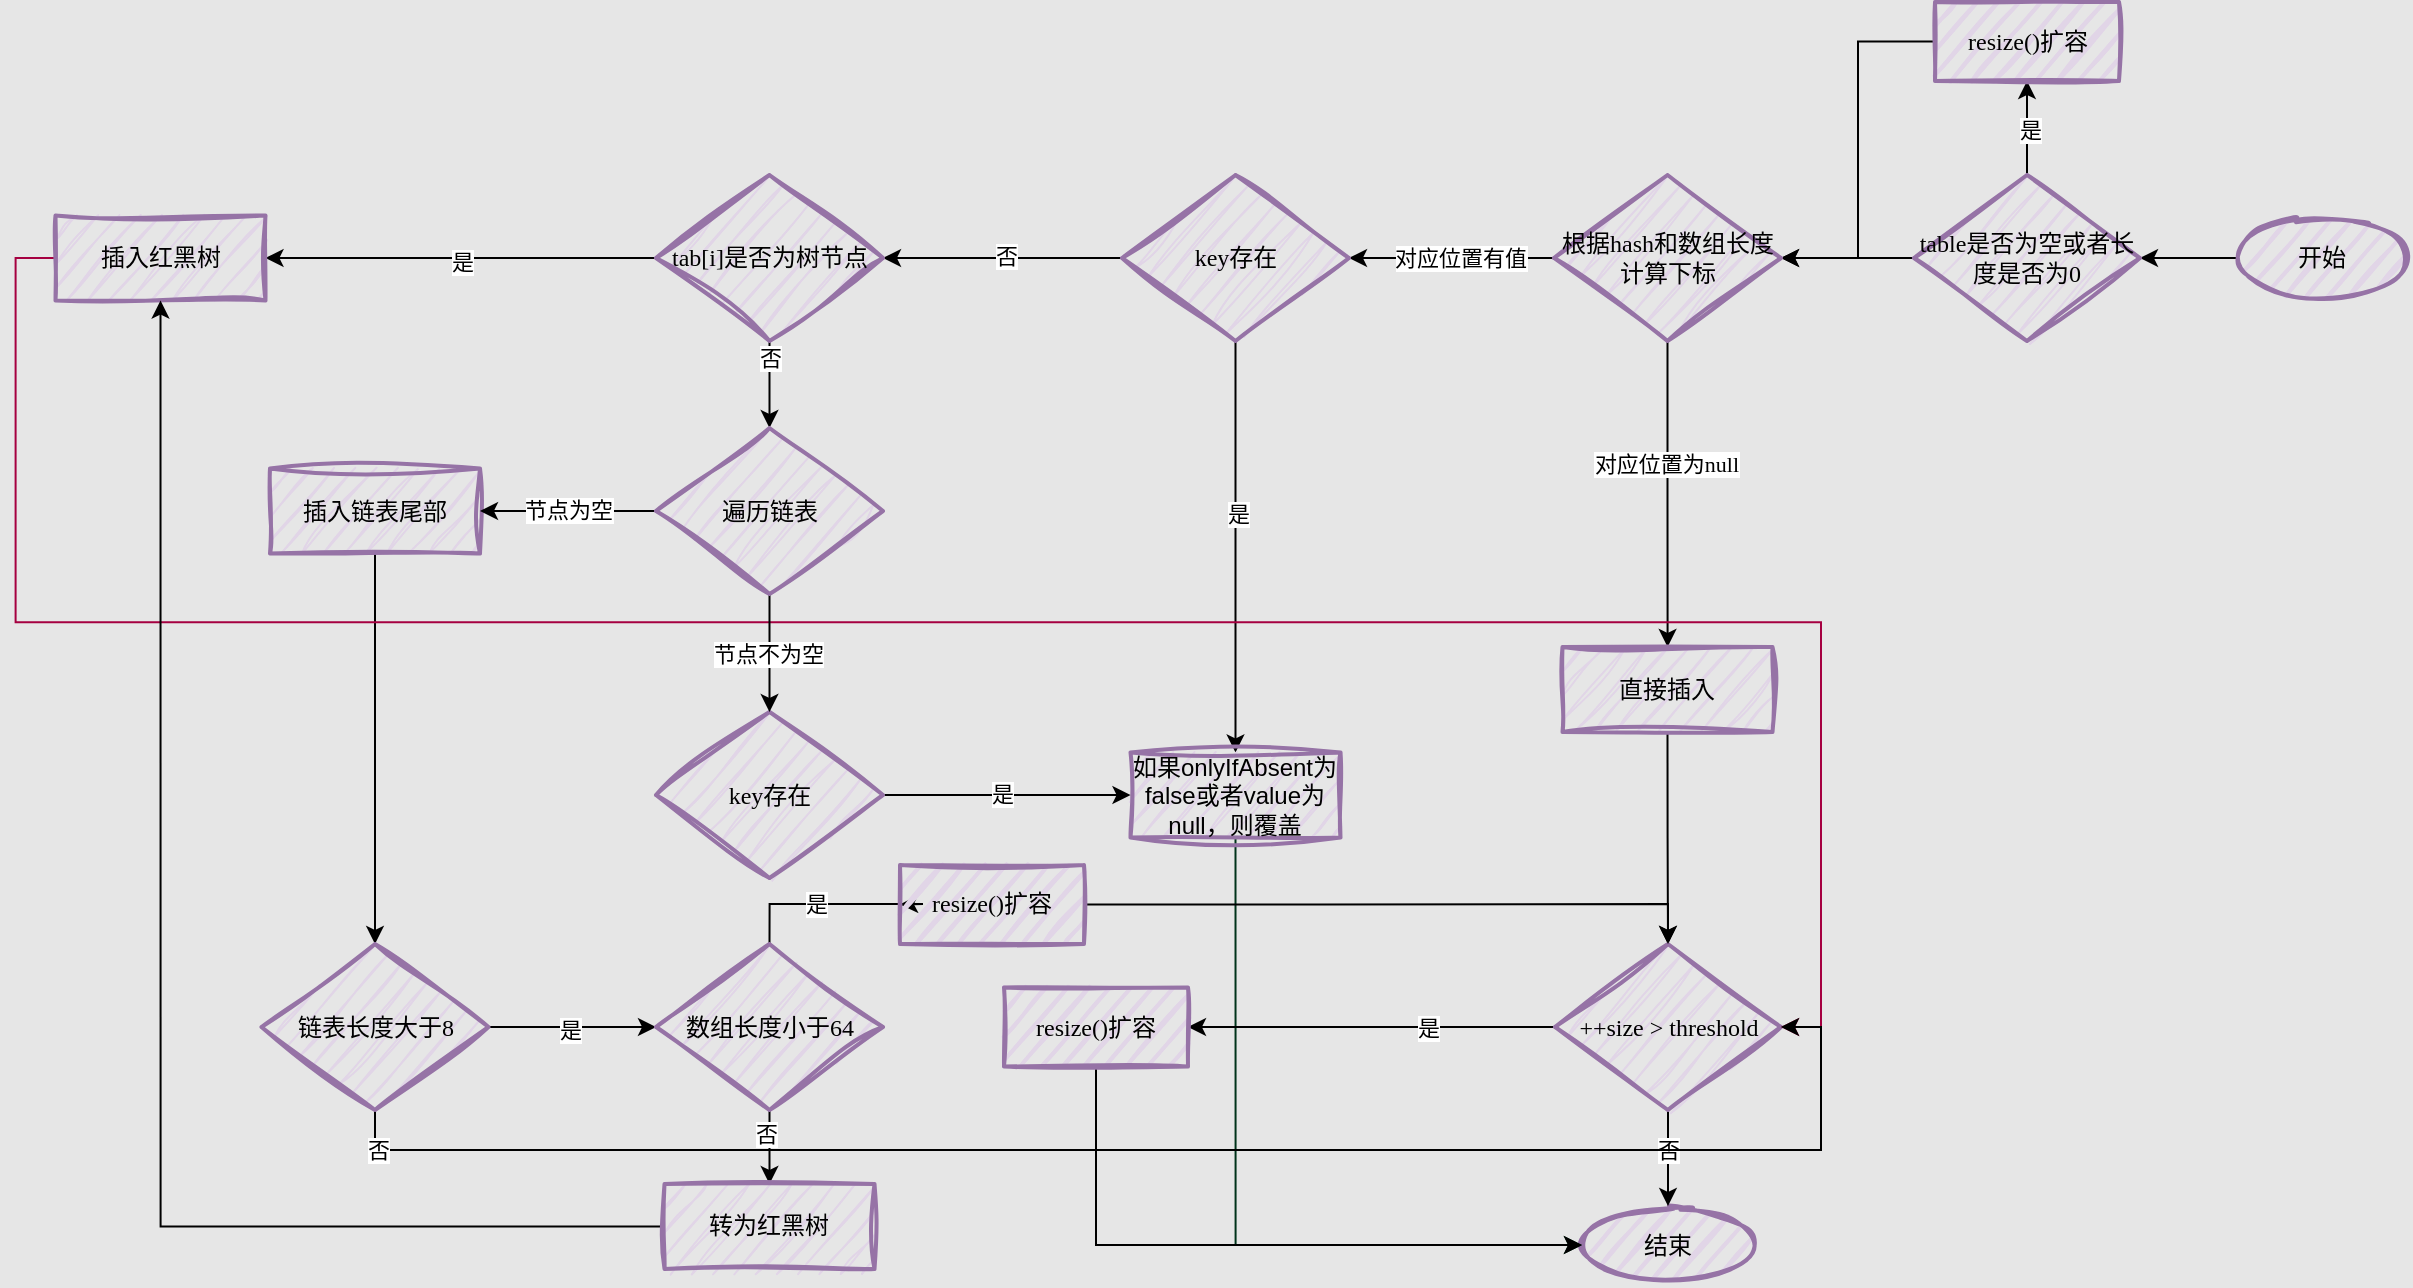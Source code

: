 <mxfile version="21.7.4" type="github">
  <diagram name="第 1 页" id="bikJFkHqPia4WHgkiH0g">
    <mxGraphModel dx="1434" dy="750" grid="0" gridSize="10" guides="1" tooltips="1" connect="1" arrows="1" fold="1" page="1" pageScale="1" pageWidth="3300" pageHeight="4681" background="#E6E6E6" math="0" shadow="0">
      <root>
        <mxCell id="0" />
        <mxCell id="1" parent="0" />
        <mxCell id="T4SQX62HLSEemlkJclcz-105" style="edgeStyle=orthogonalEdgeStyle;rounded=0;orthogonalLoop=1;jettySize=auto;html=1;exitX=0;exitY=0.5;exitDx=0;exitDy=0;entryX=1;entryY=0.5;entryDx=0;entryDy=0;" edge="1" parent="1" source="T4SQX62HLSEemlkJclcz-1" target="T4SQX62HLSEemlkJclcz-3">
          <mxGeometry relative="1" as="geometry" />
        </mxCell>
        <mxCell id="T4SQX62HLSEemlkJclcz-1" value="&lt;font face=&quot;Comic Sans MS&quot;&gt;开始&lt;/font&gt;" style="ellipse;whiteSpace=wrap;html=1;strokeWidth=2;fillWeight=2;hachureGap=8;fillColor=#e1d5e7;fillStyle=dots;sketch=1;strokeColor=#9673a6;" vertex="1" parent="1">
          <mxGeometry x="1236" y="678.5" width="86" height="39" as="geometry" />
        </mxCell>
        <mxCell id="T4SQX62HLSEemlkJclcz-2" value="&lt;font face=&quot;Comic Sans MS&quot;&gt;结束&lt;/font&gt;" style="ellipse;whiteSpace=wrap;html=1;strokeWidth=2;fillWeight=2;hachureGap=8;fillColor=#e1d5e7;fillStyle=dots;sketch=1;strokeColor=#9673a6;" vertex="1" parent="1">
          <mxGeometry x="909" y="1172" width="86" height="39" as="geometry" />
        </mxCell>
        <mxCell id="T4SQX62HLSEemlkJclcz-12" value="" style="edgeStyle=orthogonalEdgeStyle;rounded=0;orthogonalLoop=1;jettySize=auto;html=1;" edge="1" parent="1" source="T4SQX62HLSEemlkJclcz-3" target="T4SQX62HLSEemlkJclcz-11">
          <mxGeometry relative="1" as="geometry" />
        </mxCell>
        <mxCell id="T4SQX62HLSEemlkJclcz-106" style="edgeStyle=orthogonalEdgeStyle;rounded=0;orthogonalLoop=1;jettySize=auto;html=1;exitX=0.5;exitY=0;exitDx=0;exitDy=0;entryX=0.5;entryY=1;entryDx=0;entryDy=0;" edge="1" parent="1" source="T4SQX62HLSEemlkJclcz-3" target="T4SQX62HLSEemlkJclcz-6">
          <mxGeometry relative="1" as="geometry" />
        </mxCell>
        <mxCell id="T4SQX62HLSEemlkJclcz-107" value="是" style="edgeLabel;html=1;align=center;verticalAlign=middle;resizable=0;points=[];" vertex="1" connectable="0" parent="T4SQX62HLSEemlkJclcz-106">
          <mxGeometry x="-0.033" relative="1" as="geometry">
            <mxPoint x="1" as="offset" />
          </mxGeometry>
        </mxCell>
        <mxCell id="T4SQX62HLSEemlkJclcz-3" value="&lt;font face=&quot;Comic Sans MS&quot;&gt;table是否为空或者长度是否为0&lt;/font&gt;" style="rhombus;whiteSpace=wrap;html=1;sketch=1;curveFitting=1;jiggle=2;fillColor=#e1d5e7;strokeColor=#9673a6;strokeWidth=2;" vertex="1" parent="1">
          <mxGeometry x="1075" y="656.5" width="113" height="83" as="geometry" />
        </mxCell>
        <mxCell id="T4SQX62HLSEemlkJclcz-108" style="edgeStyle=orthogonalEdgeStyle;rounded=0;orthogonalLoop=1;jettySize=auto;html=1;exitX=0;exitY=0.5;exitDx=0;exitDy=0;entryX=1;entryY=0.5;entryDx=0;entryDy=0;" edge="1" parent="1" source="T4SQX62HLSEemlkJclcz-6" target="T4SQX62HLSEemlkJclcz-11">
          <mxGeometry relative="1" as="geometry" />
        </mxCell>
        <mxCell id="T4SQX62HLSEemlkJclcz-6" value="&lt;font face=&quot;Comic Sans MS&quot;&gt;resize()扩容&lt;/font&gt;" style="whiteSpace=wrap;html=1;fillColor=#e1d5e7;strokeColor=#9673a6;strokeWidth=2;fillWeight=2;hachureGap=8;fillStyle=dots;sketch=1;" vertex="1" parent="1">
          <mxGeometry x="1085.5" y="570" width="92" height="39.5" as="geometry" />
        </mxCell>
        <mxCell id="T4SQX62HLSEemlkJclcz-14" value="" style="edgeStyle=orthogonalEdgeStyle;rounded=0;orthogonalLoop=1;jettySize=auto;html=1;" edge="1" parent="1" source="T4SQX62HLSEemlkJclcz-11" target="T4SQX62HLSEemlkJclcz-13">
          <mxGeometry relative="1" as="geometry" />
        </mxCell>
        <mxCell id="T4SQX62HLSEemlkJclcz-15" value="&lt;font face=&quot;Comic Sans MS&quot;&gt;对应位置为null&lt;/font&gt;" style="edgeLabel;html=1;align=center;verticalAlign=middle;resizable=0;points=[];" vertex="1" connectable="0" parent="T4SQX62HLSEemlkJclcz-14">
          <mxGeometry x="-0.2" y="-1" relative="1" as="geometry">
            <mxPoint as="offset" />
          </mxGeometry>
        </mxCell>
        <mxCell id="T4SQX62HLSEemlkJclcz-17" value="" style="edgeStyle=orthogonalEdgeStyle;rounded=0;orthogonalLoop=1;jettySize=auto;html=1;" edge="1" parent="1" source="T4SQX62HLSEemlkJclcz-11" target="T4SQX62HLSEemlkJclcz-16">
          <mxGeometry relative="1" as="geometry" />
        </mxCell>
        <mxCell id="T4SQX62HLSEemlkJclcz-18" value="对应位置有值" style="edgeLabel;html=1;align=center;verticalAlign=middle;resizable=0;points=[];" vertex="1" connectable="0" parent="T4SQX62HLSEemlkJclcz-17">
          <mxGeometry x="-0.073" y="-1" relative="1" as="geometry">
            <mxPoint y="1" as="offset" />
          </mxGeometry>
        </mxCell>
        <mxCell id="T4SQX62HLSEemlkJclcz-11" value="&lt;font face=&quot;Comic Sans MS&quot;&gt;根据hash和数组长度计算下标&lt;/font&gt;" style="rhombus;whiteSpace=wrap;html=1;fillColor=#e1d5e7;strokeColor=#9673a6;sketch=1;curveFitting=1;jiggle=2;strokeWidth=2;" vertex="1" parent="1">
          <mxGeometry x="895" y="656.5" width="113.5" height="83" as="geometry" />
        </mxCell>
        <mxCell id="T4SQX62HLSEemlkJclcz-50" style="edgeStyle=orthogonalEdgeStyle;rounded=0;orthogonalLoop=1;jettySize=auto;html=1;exitX=0.5;exitY=1;exitDx=0;exitDy=0;entryX=0.5;entryY=0;entryDx=0;entryDy=0;" edge="1" parent="1" source="T4SQX62HLSEemlkJclcz-13" target="T4SQX62HLSEemlkJclcz-25">
          <mxGeometry relative="1" as="geometry" />
        </mxCell>
        <mxCell id="T4SQX62HLSEemlkJclcz-13" value="直接插入" style="whiteSpace=wrap;html=1;fillColor=#e1d5e7;strokeColor=#9673a6;sketch=1;curveFitting=1;jiggle=2;strokeWidth=2;" vertex="1" parent="1">
          <mxGeometry x="899.25" y="892.5" width="105" height="42.5" as="geometry" />
        </mxCell>
        <mxCell id="T4SQX62HLSEemlkJclcz-20" style="edgeStyle=orthogonalEdgeStyle;rounded=0;orthogonalLoop=1;jettySize=auto;html=1;exitX=0.5;exitY=1;exitDx=0;exitDy=0;entryX=0.5;entryY=0;entryDx=0;entryDy=0;" edge="1" parent="1" source="T4SQX62HLSEemlkJclcz-16" target="T4SQX62HLSEemlkJclcz-19">
          <mxGeometry relative="1" as="geometry" />
        </mxCell>
        <mxCell id="T4SQX62HLSEemlkJclcz-60" value="&lt;font face=&quot;Comic Sans MS&quot;&gt;是&lt;/font&gt;" style="edgeLabel;html=1;align=center;verticalAlign=middle;resizable=0;points=[];" vertex="1" connectable="0" parent="T4SQX62HLSEemlkJclcz-20">
          <mxGeometry x="-0.157" y="1" relative="1" as="geometry">
            <mxPoint as="offset" />
          </mxGeometry>
        </mxCell>
        <mxCell id="T4SQX62HLSEemlkJclcz-35" value="" style="edgeStyle=orthogonalEdgeStyle;rounded=0;orthogonalLoop=1;jettySize=auto;html=1;" edge="1" parent="1" source="T4SQX62HLSEemlkJclcz-16" target="T4SQX62HLSEemlkJclcz-34">
          <mxGeometry relative="1" as="geometry" />
        </mxCell>
        <mxCell id="T4SQX62HLSEemlkJclcz-61" value="&lt;font face=&quot;Comic Sans MS&quot;&gt;否&lt;/font&gt;" style="edgeLabel;html=1;align=center;verticalAlign=middle;resizable=0;points=[];" vertex="1" connectable="0" parent="T4SQX62HLSEemlkJclcz-35">
          <mxGeometry x="-0.029" y="-1" relative="1" as="geometry">
            <mxPoint as="offset" />
          </mxGeometry>
        </mxCell>
        <mxCell id="T4SQX62HLSEemlkJclcz-16" value="&lt;font face=&quot;Comic Sans MS&quot;&gt;key存在&lt;/font&gt;" style="rhombus;whiteSpace=wrap;html=1;fillColor=#e1d5e7;strokeColor=#9673a6;sketch=1;curveFitting=1;jiggle=2;strokeWidth=2;" vertex="1" parent="1">
          <mxGeometry x="679" y="656.5" width="113.5" height="83" as="geometry" />
        </mxCell>
        <mxCell id="T4SQX62HLSEemlkJclcz-48" style="edgeStyle=orthogonalEdgeStyle;rounded=0;orthogonalLoop=1;jettySize=auto;html=1;exitX=0.5;exitY=1;exitDx=0;exitDy=0;entryX=0;entryY=0.5;entryDx=0;entryDy=0;fillColor=#a0522d;strokeColor=#00331A;" edge="1" parent="1" source="T4SQX62HLSEemlkJclcz-19" target="T4SQX62HLSEemlkJclcz-2">
          <mxGeometry relative="1" as="geometry" />
        </mxCell>
        <mxCell id="T4SQX62HLSEemlkJclcz-19" value="如果onlyIfAbsent为false或者value为null，则覆盖" style="whiteSpace=wrap;html=1;fillColor=#e1d5e7;strokeColor=#9673a6;sketch=1;curveFitting=1;jiggle=2;strokeWidth=2;" vertex="1" parent="1">
          <mxGeometry x="683.25" y="945.25" width="105" height="42.5" as="geometry" />
        </mxCell>
        <mxCell id="T4SQX62HLSEemlkJclcz-57" style="edgeStyle=orthogonalEdgeStyle;rounded=0;orthogonalLoop=1;jettySize=auto;html=1;exitX=0.5;exitY=1;exitDx=0;exitDy=0;" edge="1" parent="1" source="T4SQX62HLSEemlkJclcz-25" target="T4SQX62HLSEemlkJclcz-2">
          <mxGeometry relative="1" as="geometry" />
        </mxCell>
        <mxCell id="T4SQX62HLSEemlkJclcz-58" value="否" style="edgeLabel;html=1;align=center;verticalAlign=middle;resizable=0;points=[];" vertex="1" connectable="0" parent="T4SQX62HLSEemlkJclcz-57">
          <mxGeometry x="-0.175" relative="1" as="geometry">
            <mxPoint as="offset" />
          </mxGeometry>
        </mxCell>
        <mxCell id="T4SQX62HLSEemlkJclcz-94" style="edgeStyle=orthogonalEdgeStyle;rounded=0;orthogonalLoop=1;jettySize=auto;html=1;exitX=0;exitY=0.5;exitDx=0;exitDy=0;entryX=1;entryY=0.5;entryDx=0;entryDy=0;" edge="1" parent="1" source="T4SQX62HLSEemlkJclcz-25" target="T4SQX62HLSEemlkJclcz-92">
          <mxGeometry relative="1" as="geometry" />
        </mxCell>
        <mxCell id="T4SQX62HLSEemlkJclcz-95" value="是" style="edgeLabel;html=1;align=center;verticalAlign=middle;resizable=0;points=[];" vertex="1" connectable="0" parent="T4SQX62HLSEemlkJclcz-94">
          <mxGeometry x="-0.303" relative="1" as="geometry">
            <mxPoint as="offset" />
          </mxGeometry>
        </mxCell>
        <mxCell id="T4SQX62HLSEemlkJclcz-25" value="&lt;font face=&quot;Comic Sans MS&quot;&gt;++size &amp;gt; threshold&lt;/font&gt;" style="rhombus;whiteSpace=wrap;html=1;sketch=1;curveFitting=1;jiggle=2;fillColor=#e1d5e7;strokeColor=#9673a6;strokeWidth=2;" vertex="1" parent="1">
          <mxGeometry x="895.5" y="1041" width="113" height="83" as="geometry" />
        </mxCell>
        <mxCell id="T4SQX62HLSEemlkJclcz-64" style="edgeStyle=orthogonalEdgeStyle;rounded=0;orthogonalLoop=1;jettySize=auto;html=1;exitX=0;exitY=0.5;exitDx=0;exitDy=0;entryX=1;entryY=0.5;entryDx=0;entryDy=0;" edge="1" parent="1" source="T4SQX62HLSEemlkJclcz-34" target="T4SQX62HLSEemlkJclcz-63">
          <mxGeometry relative="1" as="geometry" />
        </mxCell>
        <mxCell id="T4SQX62HLSEemlkJclcz-65" value="是" style="edgeLabel;html=1;align=center;verticalAlign=middle;resizable=0;points=[];" vertex="1" connectable="0" parent="T4SQX62HLSEemlkJclcz-64">
          <mxGeometry y="2" relative="1" as="geometry">
            <mxPoint as="offset" />
          </mxGeometry>
        </mxCell>
        <mxCell id="T4SQX62HLSEemlkJclcz-76" style="edgeStyle=orthogonalEdgeStyle;rounded=0;orthogonalLoop=1;jettySize=auto;html=1;exitX=0.5;exitY=1;exitDx=0;exitDy=0;entryX=0.5;entryY=0;entryDx=0;entryDy=0;" edge="1" parent="1" source="T4SQX62HLSEemlkJclcz-34" target="T4SQX62HLSEemlkJclcz-70">
          <mxGeometry relative="1" as="geometry" />
        </mxCell>
        <mxCell id="T4SQX62HLSEemlkJclcz-78" value="否" style="edgeLabel;html=1;align=center;verticalAlign=middle;resizable=0;points=[];" vertex="1" connectable="0" parent="T4SQX62HLSEemlkJclcz-76">
          <mxGeometry x="-0.651" relative="1" as="geometry">
            <mxPoint y="1" as="offset" />
          </mxGeometry>
        </mxCell>
        <mxCell id="T4SQX62HLSEemlkJclcz-34" value="&lt;font face=&quot;Comic Sans MS&quot;&gt;tab[i]是否为树节点&lt;/font&gt;" style="rhombus;whiteSpace=wrap;html=1;fillColor=#e1d5e7;strokeColor=#9673a6;sketch=1;curveFitting=1;jiggle=2;strokeWidth=2;" vertex="1" parent="1">
          <mxGeometry x="446" y="656.5" width="113.5" height="83" as="geometry" />
        </mxCell>
        <mxCell id="T4SQX62HLSEemlkJclcz-46" style="edgeStyle=orthogonalEdgeStyle;rounded=0;orthogonalLoop=1;jettySize=auto;html=1;exitX=1;exitY=0.5;exitDx=0;exitDy=0;entryX=0;entryY=0.5;entryDx=0;entryDy=0;" edge="1" parent="1" source="T4SQX62HLSEemlkJclcz-38" target="T4SQX62HLSEemlkJclcz-19">
          <mxGeometry relative="1" as="geometry" />
        </mxCell>
        <mxCell id="T4SQX62HLSEemlkJclcz-47" value="是" style="edgeLabel;html=1;align=center;verticalAlign=middle;resizable=0;points=[];" vertex="1" connectable="0" parent="T4SQX62HLSEemlkJclcz-46">
          <mxGeometry x="-0.048" y="1" relative="1" as="geometry">
            <mxPoint as="offset" />
          </mxGeometry>
        </mxCell>
        <mxCell id="T4SQX62HLSEemlkJclcz-38" value="&lt;font face=&quot;Comic Sans MS&quot;&gt;key存在&lt;/font&gt;" style="rhombus;whiteSpace=wrap;html=1;fillColor=#e1d5e7;strokeColor=#9673a6;sketch=1;curveFitting=1;jiggle=2;strokeWidth=2;" vertex="1" parent="1">
          <mxGeometry x="446" y="925" width="113.5" height="83" as="geometry" />
        </mxCell>
        <mxCell id="T4SQX62HLSEemlkJclcz-88" style="edgeStyle=orthogonalEdgeStyle;rounded=0;orthogonalLoop=1;jettySize=auto;html=1;exitX=0.5;exitY=1;exitDx=0;exitDy=0;entryX=0.5;entryY=0;entryDx=0;entryDy=0;" edge="1" parent="1" source="T4SQX62HLSEemlkJclcz-42" target="T4SQX62HLSEemlkJclcz-66">
          <mxGeometry relative="1" as="geometry" />
        </mxCell>
        <mxCell id="T4SQX62HLSEemlkJclcz-42" value="插入链表尾部" style="whiteSpace=wrap;html=1;fillColor=#e1d5e7;strokeColor=#9673a6;sketch=1;curveFitting=1;jiggle=2;strokeWidth=2;" vertex="1" parent="1">
          <mxGeometry x="253" y="803.25" width="105" height="42.5" as="geometry" />
        </mxCell>
        <mxCell id="T4SQX62HLSEemlkJclcz-109" style="edgeStyle=orthogonalEdgeStyle;rounded=0;orthogonalLoop=1;jettySize=auto;html=1;exitX=0;exitY=0.5;exitDx=0;exitDy=0;entryX=1;entryY=0.5;entryDx=0;entryDy=0;fillColor=#d80073;strokeColor=#A50040;" edge="1" parent="1" source="T4SQX62HLSEemlkJclcz-63" target="T4SQX62HLSEemlkJclcz-25">
          <mxGeometry relative="1" as="geometry" />
        </mxCell>
        <mxCell id="T4SQX62HLSEemlkJclcz-63" value="插入红黑树" style="whiteSpace=wrap;html=1;fillColor=#e1d5e7;strokeColor=#9673a6;sketch=1;curveFitting=1;jiggle=2;strokeWidth=2;" vertex="1" parent="1">
          <mxGeometry x="145.75" y="676.75" width="105" height="42.5" as="geometry" />
        </mxCell>
        <mxCell id="T4SQX62HLSEemlkJclcz-90" style="edgeStyle=orthogonalEdgeStyle;rounded=0;orthogonalLoop=1;jettySize=auto;html=1;exitX=1;exitY=0.5;exitDx=0;exitDy=0;entryX=0;entryY=0.5;entryDx=0;entryDy=0;" edge="1" parent="1" source="T4SQX62HLSEemlkJclcz-66" target="T4SQX62HLSEemlkJclcz-89">
          <mxGeometry relative="1" as="geometry" />
        </mxCell>
        <mxCell id="T4SQX62HLSEemlkJclcz-91" value="是" style="edgeLabel;html=1;align=center;verticalAlign=middle;resizable=0;points=[];" vertex="1" connectable="0" parent="T4SQX62HLSEemlkJclcz-90">
          <mxGeometry x="-0.045" relative="1" as="geometry">
            <mxPoint y="1" as="offset" />
          </mxGeometry>
        </mxCell>
        <mxCell id="T4SQX62HLSEemlkJclcz-110" style="edgeStyle=orthogonalEdgeStyle;rounded=0;orthogonalLoop=1;jettySize=auto;html=1;exitX=0.5;exitY=1;exitDx=0;exitDy=0;entryX=1;entryY=0.5;entryDx=0;entryDy=0;" edge="1" parent="1" source="T4SQX62HLSEemlkJclcz-66" target="T4SQX62HLSEemlkJclcz-25">
          <mxGeometry relative="1" as="geometry" />
        </mxCell>
        <mxCell id="T4SQX62HLSEemlkJclcz-111" value="否" style="edgeLabel;html=1;align=center;verticalAlign=middle;resizable=0;points=[];" vertex="1" connectable="0" parent="T4SQX62HLSEemlkJclcz-110">
          <mxGeometry x="-0.948" relative="1" as="geometry">
            <mxPoint as="offset" />
          </mxGeometry>
        </mxCell>
        <mxCell id="T4SQX62HLSEemlkJclcz-66" value="&lt;font face=&quot;Comic Sans MS&quot;&gt;链表长度大于8&lt;/font&gt;" style="rhombus;whiteSpace=wrap;html=1;fillColor=#e1d5e7;strokeColor=#9673a6;sketch=1;curveFitting=1;jiggle=2;strokeWidth=2;" vertex="1" parent="1">
          <mxGeometry x="248.75" y="1041" width="113.5" height="83" as="geometry" />
        </mxCell>
        <mxCell id="T4SQX62HLSEemlkJclcz-84" style="edgeStyle=orthogonalEdgeStyle;rounded=0;orthogonalLoop=1;jettySize=auto;html=1;exitX=0.5;exitY=1;exitDx=0;exitDy=0;entryX=0.5;entryY=0;entryDx=0;entryDy=0;" edge="1" parent="1" source="T4SQX62HLSEemlkJclcz-70" target="T4SQX62HLSEemlkJclcz-38">
          <mxGeometry relative="1" as="geometry" />
        </mxCell>
        <mxCell id="T4SQX62HLSEemlkJclcz-85" value="节点不为空" style="edgeLabel;html=1;align=center;verticalAlign=middle;resizable=0;points=[];" vertex="1" connectable="0" parent="T4SQX62HLSEemlkJclcz-84">
          <mxGeometry x="-0.022" y="-1" relative="1" as="geometry">
            <mxPoint y="1" as="offset" />
          </mxGeometry>
        </mxCell>
        <mxCell id="T4SQX62HLSEemlkJclcz-102" style="edgeStyle=orthogonalEdgeStyle;rounded=0;orthogonalLoop=1;jettySize=auto;html=1;exitX=0;exitY=0.5;exitDx=0;exitDy=0;entryX=1;entryY=0.5;entryDx=0;entryDy=0;" edge="1" parent="1" source="T4SQX62HLSEemlkJclcz-70" target="T4SQX62HLSEemlkJclcz-42">
          <mxGeometry relative="1" as="geometry" />
        </mxCell>
        <mxCell id="T4SQX62HLSEemlkJclcz-103" value="节点为空" style="edgeLabel;html=1;align=center;verticalAlign=middle;resizable=0;points=[];" vertex="1" connectable="0" parent="T4SQX62HLSEemlkJclcz-102">
          <mxGeometry y="-1" relative="1" as="geometry">
            <mxPoint as="offset" />
          </mxGeometry>
        </mxCell>
        <mxCell id="T4SQX62HLSEemlkJclcz-70" value="&lt;font face=&quot;Comic Sans MS&quot;&gt;遍历链表&lt;/font&gt;" style="rhombus;whiteSpace=wrap;html=1;fillColor=#e1d5e7;strokeColor=#9673a6;sketch=1;curveFitting=1;jiggle=2;strokeWidth=2;" vertex="1" parent="1">
          <mxGeometry x="446" y="783" width="113.5" height="83" as="geometry" />
        </mxCell>
        <mxCell id="T4SQX62HLSEemlkJclcz-99" style="edgeStyle=orthogonalEdgeStyle;rounded=0;orthogonalLoop=1;jettySize=auto;html=1;exitX=0.5;exitY=1;exitDx=0;exitDy=0;entryX=0.5;entryY=0;entryDx=0;entryDy=0;" edge="1" parent="1" source="T4SQX62HLSEemlkJclcz-89" target="T4SQX62HLSEemlkJclcz-98">
          <mxGeometry relative="1" as="geometry" />
        </mxCell>
        <mxCell id="T4SQX62HLSEemlkJclcz-100" value="否" style="edgeLabel;html=1;align=center;verticalAlign=middle;resizable=0;points=[];" vertex="1" connectable="0" parent="T4SQX62HLSEemlkJclcz-99">
          <mxGeometry x="-0.364" y="-2" relative="1" as="geometry">
            <mxPoint as="offset" />
          </mxGeometry>
        </mxCell>
        <mxCell id="T4SQX62HLSEemlkJclcz-113" style="edgeStyle=orthogonalEdgeStyle;rounded=0;orthogonalLoop=1;jettySize=auto;html=1;exitX=0.5;exitY=0;exitDx=0;exitDy=0;entryX=0;entryY=0.5;entryDx=0;entryDy=0;" edge="1" parent="1" source="T4SQX62HLSEemlkJclcz-89" target="T4SQX62HLSEemlkJclcz-112">
          <mxGeometry relative="1" as="geometry" />
        </mxCell>
        <mxCell id="T4SQX62HLSEemlkJclcz-115" value="是" style="edgeLabel;html=1;align=center;verticalAlign=middle;resizable=0;points=[];" vertex="1" connectable="0" parent="T4SQX62HLSEemlkJclcz-113">
          <mxGeometry x="-0.204" relative="1" as="geometry">
            <mxPoint as="offset" />
          </mxGeometry>
        </mxCell>
        <mxCell id="T4SQX62HLSEemlkJclcz-89" value="&lt;font face=&quot;Comic Sans MS&quot;&gt;数组长度小于64&lt;/font&gt;" style="rhombus;whiteSpace=wrap;html=1;fillColor=#e1d5e7;strokeColor=#9673a6;sketch=1;curveFitting=1;jiggle=2;strokeWidth=2;" vertex="1" parent="1">
          <mxGeometry x="446" y="1041" width="113.5" height="83" as="geometry" />
        </mxCell>
        <mxCell id="T4SQX62HLSEemlkJclcz-96" style="edgeStyle=orthogonalEdgeStyle;rounded=0;orthogonalLoop=1;jettySize=auto;html=1;exitX=0.5;exitY=1;exitDx=0;exitDy=0;entryX=0;entryY=0.5;entryDx=0;entryDy=0;" edge="1" parent="1" source="T4SQX62HLSEemlkJclcz-92" target="T4SQX62HLSEemlkJclcz-2">
          <mxGeometry relative="1" as="geometry" />
        </mxCell>
        <mxCell id="T4SQX62HLSEemlkJclcz-92" value="&lt;font face=&quot;Comic Sans MS&quot;&gt;resize()扩容&lt;/font&gt;" style="whiteSpace=wrap;html=1;fillColor=#e1d5e7;strokeColor=#9673a6;strokeWidth=2;fillWeight=2;hachureGap=8;fillStyle=dots;sketch=1;" vertex="1" parent="1">
          <mxGeometry x="620" y="1062.75" width="92" height="39.5" as="geometry" />
        </mxCell>
        <mxCell id="T4SQX62HLSEemlkJclcz-101" style="edgeStyle=orthogonalEdgeStyle;rounded=0;orthogonalLoop=1;jettySize=auto;html=1;exitX=0;exitY=0.5;exitDx=0;exitDy=0;entryX=0.5;entryY=1;entryDx=0;entryDy=0;" edge="1" parent="1" source="T4SQX62HLSEemlkJclcz-98" target="T4SQX62HLSEemlkJclcz-63">
          <mxGeometry relative="1" as="geometry" />
        </mxCell>
        <mxCell id="T4SQX62HLSEemlkJclcz-98" value="转为红黑树" style="whiteSpace=wrap;html=1;fillColor=#e1d5e7;strokeColor=#9673a6;sketch=1;curveFitting=1;jiggle=2;strokeWidth=2;" vertex="1" parent="1">
          <mxGeometry x="450.25" y="1161" width="105" height="42.5" as="geometry" />
        </mxCell>
        <mxCell id="T4SQX62HLSEemlkJclcz-114" style="edgeStyle=orthogonalEdgeStyle;rounded=0;orthogonalLoop=1;jettySize=auto;html=1;exitX=1;exitY=0.5;exitDx=0;exitDy=0;entryX=0.5;entryY=0;entryDx=0;entryDy=0;" edge="1" parent="1" source="T4SQX62HLSEemlkJclcz-112" target="T4SQX62HLSEemlkJclcz-25">
          <mxGeometry relative="1" as="geometry" />
        </mxCell>
        <mxCell id="T4SQX62HLSEemlkJclcz-112" value="&lt;font face=&quot;Comic Sans MS&quot;&gt;resize()扩容&lt;/font&gt;" style="whiteSpace=wrap;html=1;fillColor=#e1d5e7;strokeColor=#9673a6;strokeWidth=2;fillWeight=2;hachureGap=8;fillStyle=dots;sketch=1;" vertex="1" parent="1">
          <mxGeometry x="568" y="1001.5" width="92" height="39.5" as="geometry" />
        </mxCell>
      </root>
    </mxGraphModel>
  </diagram>
</mxfile>
